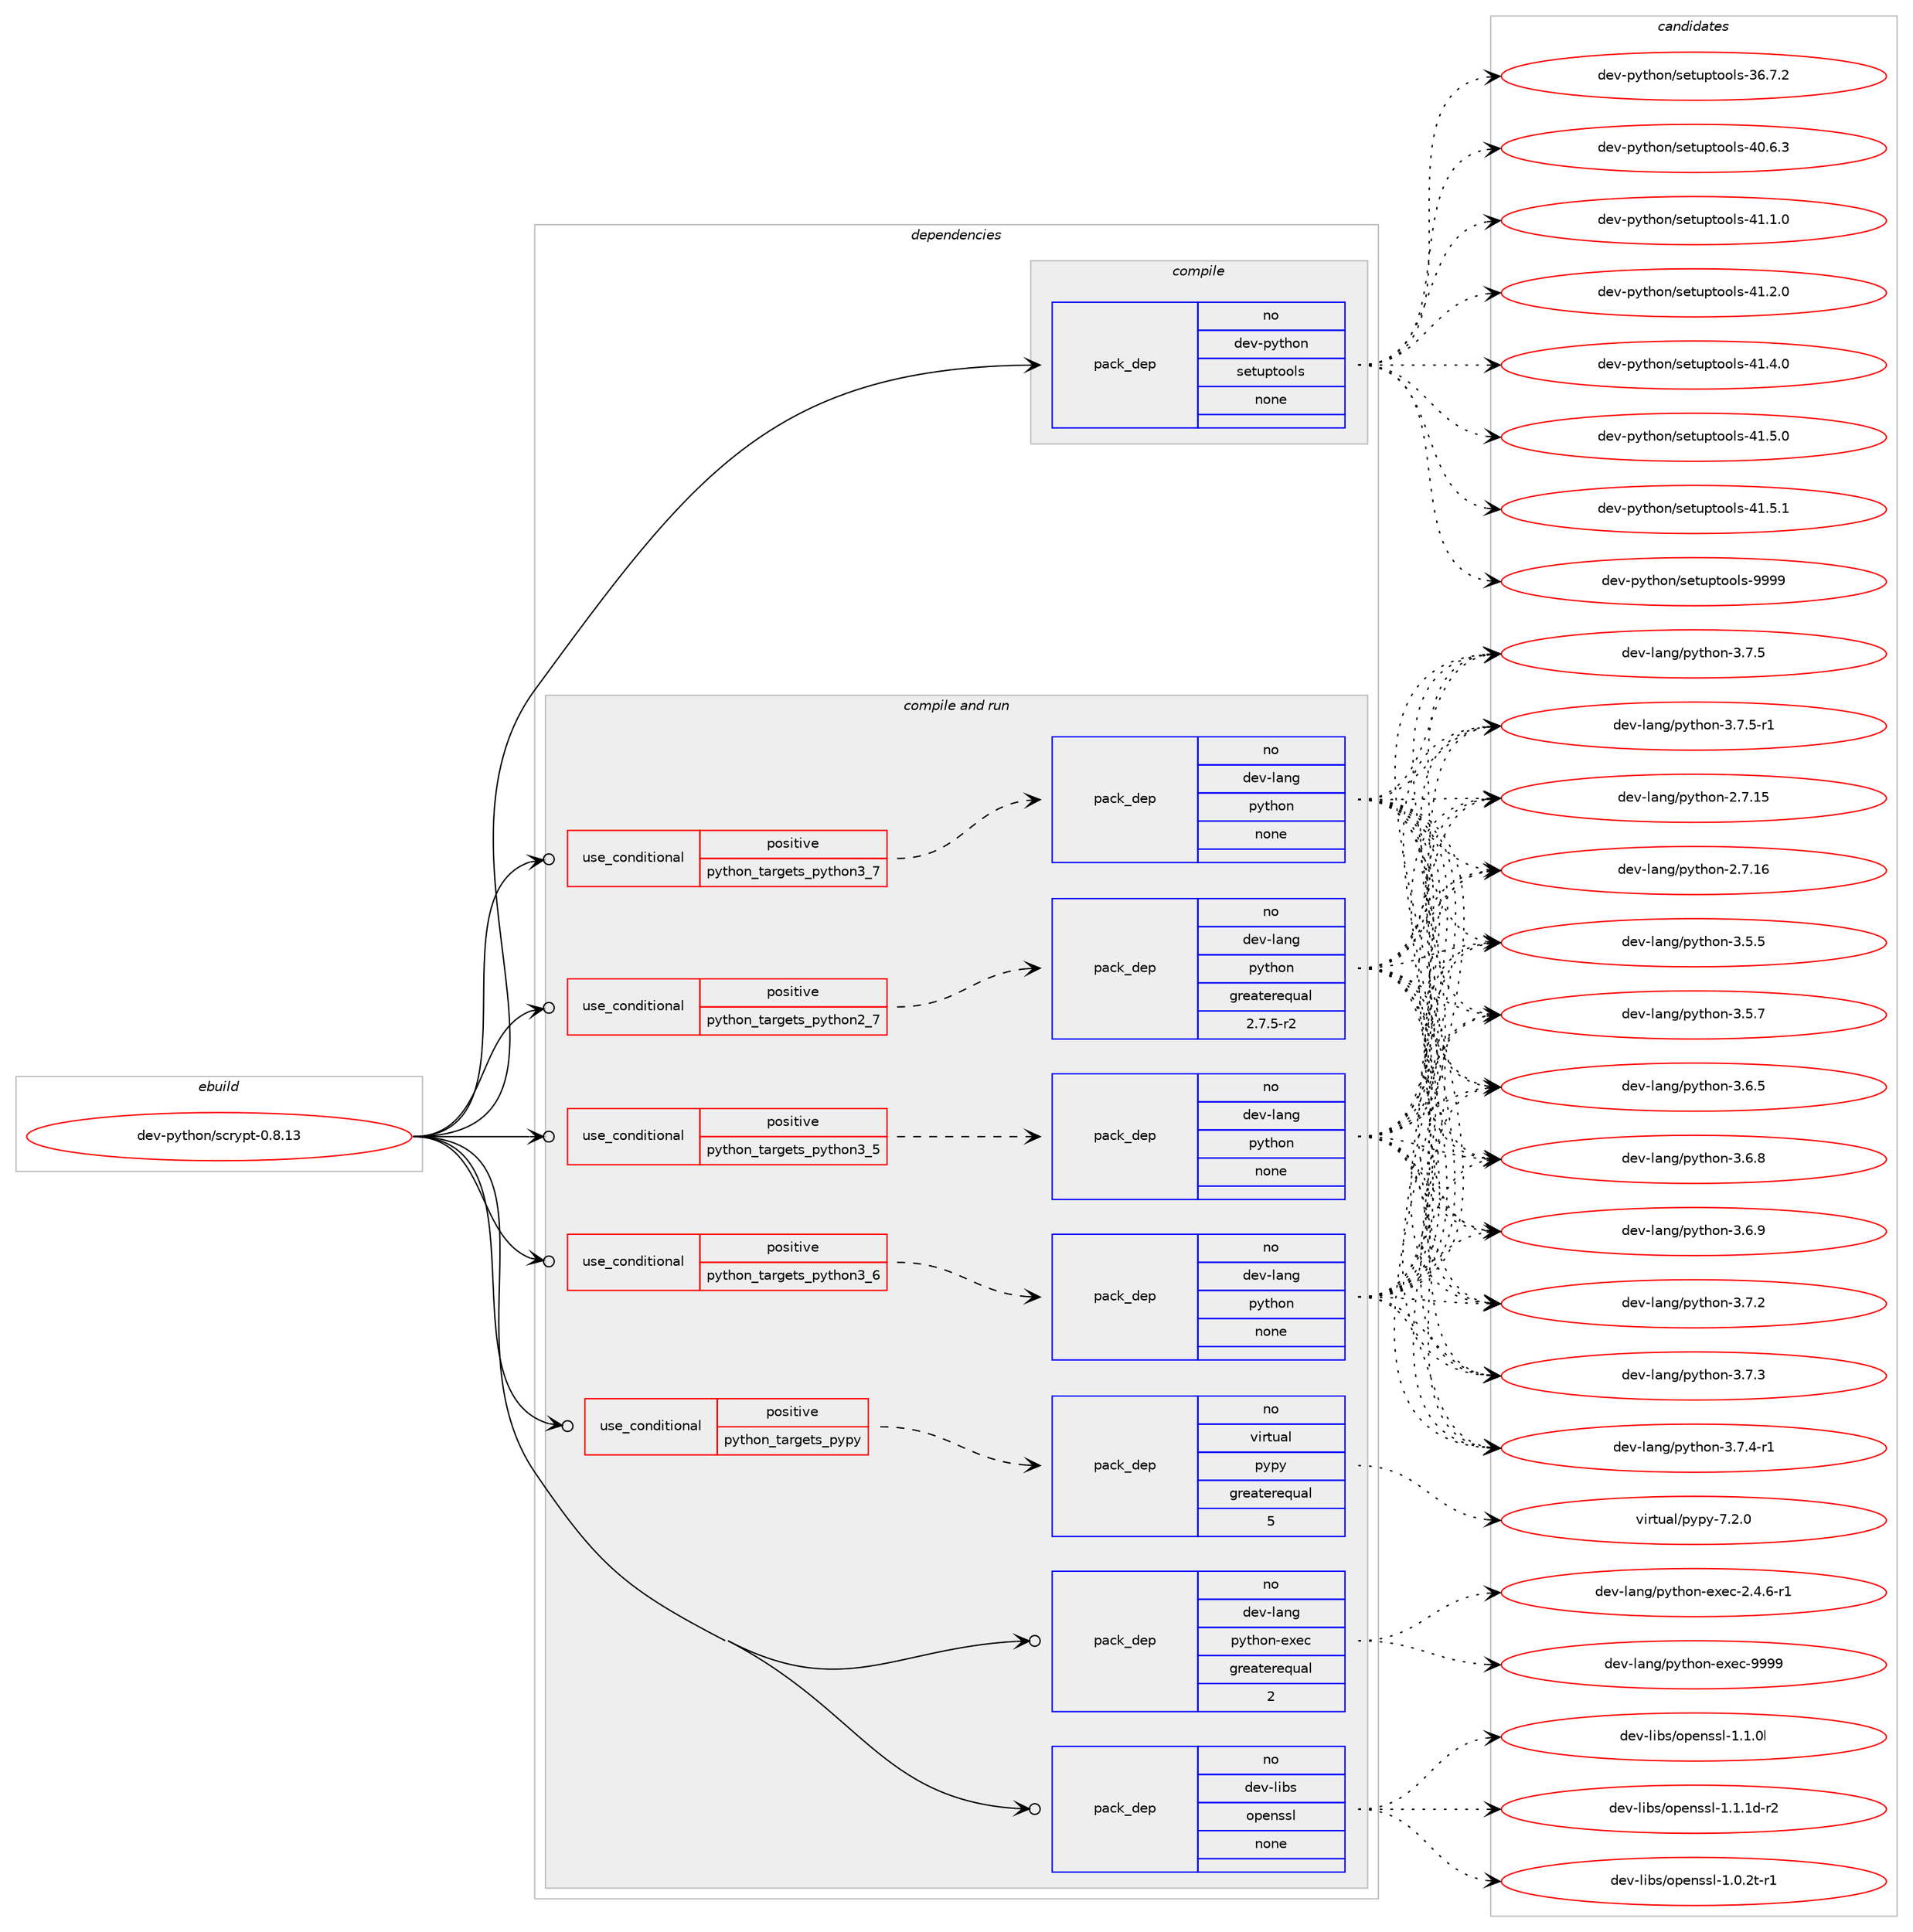 digraph prolog {

# *************
# Graph options
# *************

newrank=true;
concentrate=true;
compound=true;
graph [rankdir=LR,fontname=Helvetica,fontsize=10,ranksep=1.5];#, ranksep=2.5, nodesep=0.2];
edge  [arrowhead=vee];
node  [fontname=Helvetica,fontsize=10];

# **********
# The ebuild
# **********

subgraph cluster_leftcol {
color=gray;
rank=same;
label=<<i>ebuild</i>>;
id [label="dev-python/scrypt-0.8.13", color=red, width=4, href="../dev-python/scrypt-0.8.13.svg"];
}

# ****************
# The dependencies
# ****************

subgraph cluster_midcol {
color=gray;
label=<<i>dependencies</i>>;
subgraph cluster_compile {
fillcolor="#eeeeee";
style=filled;
label=<<i>compile</i>>;
subgraph pack475494 {
dependency636437 [label=<<TABLE BORDER="0" CELLBORDER="1" CELLSPACING="0" CELLPADDING="4" WIDTH="220"><TR><TD ROWSPAN="6" CELLPADDING="30">pack_dep</TD></TR><TR><TD WIDTH="110">no</TD></TR><TR><TD>dev-python</TD></TR><TR><TD>setuptools</TD></TR><TR><TD>none</TD></TR><TR><TD></TD></TR></TABLE>>, shape=none, color=blue];
}
id:e -> dependency636437:w [weight=20,style="solid",arrowhead="vee"];
}
subgraph cluster_compileandrun {
fillcolor="#eeeeee";
style=filled;
label=<<i>compile and run</i>>;
subgraph cond149062 {
dependency636438 [label=<<TABLE BORDER="0" CELLBORDER="1" CELLSPACING="0" CELLPADDING="4"><TR><TD ROWSPAN="3" CELLPADDING="10">use_conditional</TD></TR><TR><TD>positive</TD></TR><TR><TD>python_targets_pypy</TD></TR></TABLE>>, shape=none, color=red];
subgraph pack475495 {
dependency636439 [label=<<TABLE BORDER="0" CELLBORDER="1" CELLSPACING="0" CELLPADDING="4" WIDTH="220"><TR><TD ROWSPAN="6" CELLPADDING="30">pack_dep</TD></TR><TR><TD WIDTH="110">no</TD></TR><TR><TD>virtual</TD></TR><TR><TD>pypy</TD></TR><TR><TD>greaterequal</TD></TR><TR><TD>5</TD></TR></TABLE>>, shape=none, color=blue];
}
dependency636438:e -> dependency636439:w [weight=20,style="dashed",arrowhead="vee"];
}
id:e -> dependency636438:w [weight=20,style="solid",arrowhead="odotvee"];
subgraph cond149063 {
dependency636440 [label=<<TABLE BORDER="0" CELLBORDER="1" CELLSPACING="0" CELLPADDING="4"><TR><TD ROWSPAN="3" CELLPADDING="10">use_conditional</TD></TR><TR><TD>positive</TD></TR><TR><TD>python_targets_python2_7</TD></TR></TABLE>>, shape=none, color=red];
subgraph pack475496 {
dependency636441 [label=<<TABLE BORDER="0" CELLBORDER="1" CELLSPACING="0" CELLPADDING="4" WIDTH="220"><TR><TD ROWSPAN="6" CELLPADDING="30">pack_dep</TD></TR><TR><TD WIDTH="110">no</TD></TR><TR><TD>dev-lang</TD></TR><TR><TD>python</TD></TR><TR><TD>greaterequal</TD></TR><TR><TD>2.7.5-r2</TD></TR></TABLE>>, shape=none, color=blue];
}
dependency636440:e -> dependency636441:w [weight=20,style="dashed",arrowhead="vee"];
}
id:e -> dependency636440:w [weight=20,style="solid",arrowhead="odotvee"];
subgraph cond149064 {
dependency636442 [label=<<TABLE BORDER="0" CELLBORDER="1" CELLSPACING="0" CELLPADDING="4"><TR><TD ROWSPAN="3" CELLPADDING="10">use_conditional</TD></TR><TR><TD>positive</TD></TR><TR><TD>python_targets_python3_5</TD></TR></TABLE>>, shape=none, color=red];
subgraph pack475497 {
dependency636443 [label=<<TABLE BORDER="0" CELLBORDER="1" CELLSPACING="0" CELLPADDING="4" WIDTH="220"><TR><TD ROWSPAN="6" CELLPADDING="30">pack_dep</TD></TR><TR><TD WIDTH="110">no</TD></TR><TR><TD>dev-lang</TD></TR><TR><TD>python</TD></TR><TR><TD>none</TD></TR><TR><TD></TD></TR></TABLE>>, shape=none, color=blue];
}
dependency636442:e -> dependency636443:w [weight=20,style="dashed",arrowhead="vee"];
}
id:e -> dependency636442:w [weight=20,style="solid",arrowhead="odotvee"];
subgraph cond149065 {
dependency636444 [label=<<TABLE BORDER="0" CELLBORDER="1" CELLSPACING="0" CELLPADDING="4"><TR><TD ROWSPAN="3" CELLPADDING="10">use_conditional</TD></TR><TR><TD>positive</TD></TR><TR><TD>python_targets_python3_6</TD></TR></TABLE>>, shape=none, color=red];
subgraph pack475498 {
dependency636445 [label=<<TABLE BORDER="0" CELLBORDER="1" CELLSPACING="0" CELLPADDING="4" WIDTH="220"><TR><TD ROWSPAN="6" CELLPADDING="30">pack_dep</TD></TR><TR><TD WIDTH="110">no</TD></TR><TR><TD>dev-lang</TD></TR><TR><TD>python</TD></TR><TR><TD>none</TD></TR><TR><TD></TD></TR></TABLE>>, shape=none, color=blue];
}
dependency636444:e -> dependency636445:w [weight=20,style="dashed",arrowhead="vee"];
}
id:e -> dependency636444:w [weight=20,style="solid",arrowhead="odotvee"];
subgraph cond149066 {
dependency636446 [label=<<TABLE BORDER="0" CELLBORDER="1" CELLSPACING="0" CELLPADDING="4"><TR><TD ROWSPAN="3" CELLPADDING="10">use_conditional</TD></TR><TR><TD>positive</TD></TR><TR><TD>python_targets_python3_7</TD></TR></TABLE>>, shape=none, color=red];
subgraph pack475499 {
dependency636447 [label=<<TABLE BORDER="0" CELLBORDER="1" CELLSPACING="0" CELLPADDING="4" WIDTH="220"><TR><TD ROWSPAN="6" CELLPADDING="30">pack_dep</TD></TR><TR><TD WIDTH="110">no</TD></TR><TR><TD>dev-lang</TD></TR><TR><TD>python</TD></TR><TR><TD>none</TD></TR><TR><TD></TD></TR></TABLE>>, shape=none, color=blue];
}
dependency636446:e -> dependency636447:w [weight=20,style="dashed",arrowhead="vee"];
}
id:e -> dependency636446:w [weight=20,style="solid",arrowhead="odotvee"];
subgraph pack475500 {
dependency636448 [label=<<TABLE BORDER="0" CELLBORDER="1" CELLSPACING="0" CELLPADDING="4" WIDTH="220"><TR><TD ROWSPAN="6" CELLPADDING="30">pack_dep</TD></TR><TR><TD WIDTH="110">no</TD></TR><TR><TD>dev-lang</TD></TR><TR><TD>python-exec</TD></TR><TR><TD>greaterequal</TD></TR><TR><TD>2</TD></TR></TABLE>>, shape=none, color=blue];
}
id:e -> dependency636448:w [weight=20,style="solid",arrowhead="odotvee"];
subgraph pack475501 {
dependency636449 [label=<<TABLE BORDER="0" CELLBORDER="1" CELLSPACING="0" CELLPADDING="4" WIDTH="220"><TR><TD ROWSPAN="6" CELLPADDING="30">pack_dep</TD></TR><TR><TD WIDTH="110">no</TD></TR><TR><TD>dev-libs</TD></TR><TR><TD>openssl</TD></TR><TR><TD>none</TD></TR><TR><TD></TD></TR></TABLE>>, shape=none, color=blue];
}
id:e -> dependency636449:w [weight=20,style="solid",arrowhead="odotvee"];
}
subgraph cluster_run {
fillcolor="#eeeeee";
style=filled;
label=<<i>run</i>>;
}
}

# **************
# The candidates
# **************

subgraph cluster_choices {
rank=same;
color=gray;
label=<<i>candidates</i>>;

subgraph choice475494 {
color=black;
nodesep=1;
choice100101118451121211161041111104711510111611711211611111110811545515446554650 [label="dev-python/setuptools-36.7.2", color=red, width=4,href="../dev-python/setuptools-36.7.2.svg"];
choice100101118451121211161041111104711510111611711211611111110811545524846544651 [label="dev-python/setuptools-40.6.3", color=red, width=4,href="../dev-python/setuptools-40.6.3.svg"];
choice100101118451121211161041111104711510111611711211611111110811545524946494648 [label="dev-python/setuptools-41.1.0", color=red, width=4,href="../dev-python/setuptools-41.1.0.svg"];
choice100101118451121211161041111104711510111611711211611111110811545524946504648 [label="dev-python/setuptools-41.2.0", color=red, width=4,href="../dev-python/setuptools-41.2.0.svg"];
choice100101118451121211161041111104711510111611711211611111110811545524946524648 [label="dev-python/setuptools-41.4.0", color=red, width=4,href="../dev-python/setuptools-41.4.0.svg"];
choice100101118451121211161041111104711510111611711211611111110811545524946534648 [label="dev-python/setuptools-41.5.0", color=red, width=4,href="../dev-python/setuptools-41.5.0.svg"];
choice100101118451121211161041111104711510111611711211611111110811545524946534649 [label="dev-python/setuptools-41.5.1", color=red, width=4,href="../dev-python/setuptools-41.5.1.svg"];
choice10010111845112121116104111110471151011161171121161111111081154557575757 [label="dev-python/setuptools-9999", color=red, width=4,href="../dev-python/setuptools-9999.svg"];
dependency636437:e -> choice100101118451121211161041111104711510111611711211611111110811545515446554650:w [style=dotted,weight="100"];
dependency636437:e -> choice100101118451121211161041111104711510111611711211611111110811545524846544651:w [style=dotted,weight="100"];
dependency636437:e -> choice100101118451121211161041111104711510111611711211611111110811545524946494648:w [style=dotted,weight="100"];
dependency636437:e -> choice100101118451121211161041111104711510111611711211611111110811545524946504648:w [style=dotted,weight="100"];
dependency636437:e -> choice100101118451121211161041111104711510111611711211611111110811545524946524648:w [style=dotted,weight="100"];
dependency636437:e -> choice100101118451121211161041111104711510111611711211611111110811545524946534648:w [style=dotted,weight="100"];
dependency636437:e -> choice100101118451121211161041111104711510111611711211611111110811545524946534649:w [style=dotted,weight="100"];
dependency636437:e -> choice10010111845112121116104111110471151011161171121161111111081154557575757:w [style=dotted,weight="100"];
}
subgraph choice475495 {
color=black;
nodesep=1;
choice1181051141161179710847112121112121455546504648 [label="virtual/pypy-7.2.0", color=red, width=4,href="../virtual/pypy-7.2.0.svg"];
dependency636439:e -> choice1181051141161179710847112121112121455546504648:w [style=dotted,weight="100"];
}
subgraph choice475496 {
color=black;
nodesep=1;
choice10010111845108971101034711212111610411111045504655464953 [label="dev-lang/python-2.7.15", color=red, width=4,href="../dev-lang/python-2.7.15.svg"];
choice10010111845108971101034711212111610411111045504655464954 [label="dev-lang/python-2.7.16", color=red, width=4,href="../dev-lang/python-2.7.16.svg"];
choice100101118451089711010347112121116104111110455146534653 [label="dev-lang/python-3.5.5", color=red, width=4,href="../dev-lang/python-3.5.5.svg"];
choice100101118451089711010347112121116104111110455146534655 [label="dev-lang/python-3.5.7", color=red, width=4,href="../dev-lang/python-3.5.7.svg"];
choice100101118451089711010347112121116104111110455146544653 [label="dev-lang/python-3.6.5", color=red, width=4,href="../dev-lang/python-3.6.5.svg"];
choice100101118451089711010347112121116104111110455146544656 [label="dev-lang/python-3.6.8", color=red, width=4,href="../dev-lang/python-3.6.8.svg"];
choice100101118451089711010347112121116104111110455146544657 [label="dev-lang/python-3.6.9", color=red, width=4,href="../dev-lang/python-3.6.9.svg"];
choice100101118451089711010347112121116104111110455146554650 [label="dev-lang/python-3.7.2", color=red, width=4,href="../dev-lang/python-3.7.2.svg"];
choice100101118451089711010347112121116104111110455146554651 [label="dev-lang/python-3.7.3", color=red, width=4,href="../dev-lang/python-3.7.3.svg"];
choice1001011184510897110103471121211161041111104551465546524511449 [label="dev-lang/python-3.7.4-r1", color=red, width=4,href="../dev-lang/python-3.7.4-r1.svg"];
choice100101118451089711010347112121116104111110455146554653 [label="dev-lang/python-3.7.5", color=red, width=4,href="../dev-lang/python-3.7.5.svg"];
choice1001011184510897110103471121211161041111104551465546534511449 [label="dev-lang/python-3.7.5-r1", color=red, width=4,href="../dev-lang/python-3.7.5-r1.svg"];
dependency636441:e -> choice10010111845108971101034711212111610411111045504655464953:w [style=dotted,weight="100"];
dependency636441:e -> choice10010111845108971101034711212111610411111045504655464954:w [style=dotted,weight="100"];
dependency636441:e -> choice100101118451089711010347112121116104111110455146534653:w [style=dotted,weight="100"];
dependency636441:e -> choice100101118451089711010347112121116104111110455146534655:w [style=dotted,weight="100"];
dependency636441:e -> choice100101118451089711010347112121116104111110455146544653:w [style=dotted,weight="100"];
dependency636441:e -> choice100101118451089711010347112121116104111110455146544656:w [style=dotted,weight="100"];
dependency636441:e -> choice100101118451089711010347112121116104111110455146544657:w [style=dotted,weight="100"];
dependency636441:e -> choice100101118451089711010347112121116104111110455146554650:w [style=dotted,weight="100"];
dependency636441:e -> choice100101118451089711010347112121116104111110455146554651:w [style=dotted,weight="100"];
dependency636441:e -> choice1001011184510897110103471121211161041111104551465546524511449:w [style=dotted,weight="100"];
dependency636441:e -> choice100101118451089711010347112121116104111110455146554653:w [style=dotted,weight="100"];
dependency636441:e -> choice1001011184510897110103471121211161041111104551465546534511449:w [style=dotted,weight="100"];
}
subgraph choice475497 {
color=black;
nodesep=1;
choice10010111845108971101034711212111610411111045504655464953 [label="dev-lang/python-2.7.15", color=red, width=4,href="../dev-lang/python-2.7.15.svg"];
choice10010111845108971101034711212111610411111045504655464954 [label="dev-lang/python-2.7.16", color=red, width=4,href="../dev-lang/python-2.7.16.svg"];
choice100101118451089711010347112121116104111110455146534653 [label="dev-lang/python-3.5.5", color=red, width=4,href="../dev-lang/python-3.5.5.svg"];
choice100101118451089711010347112121116104111110455146534655 [label="dev-lang/python-3.5.7", color=red, width=4,href="../dev-lang/python-3.5.7.svg"];
choice100101118451089711010347112121116104111110455146544653 [label="dev-lang/python-3.6.5", color=red, width=4,href="../dev-lang/python-3.6.5.svg"];
choice100101118451089711010347112121116104111110455146544656 [label="dev-lang/python-3.6.8", color=red, width=4,href="../dev-lang/python-3.6.8.svg"];
choice100101118451089711010347112121116104111110455146544657 [label="dev-lang/python-3.6.9", color=red, width=4,href="../dev-lang/python-3.6.9.svg"];
choice100101118451089711010347112121116104111110455146554650 [label="dev-lang/python-3.7.2", color=red, width=4,href="../dev-lang/python-3.7.2.svg"];
choice100101118451089711010347112121116104111110455146554651 [label="dev-lang/python-3.7.3", color=red, width=4,href="../dev-lang/python-3.7.3.svg"];
choice1001011184510897110103471121211161041111104551465546524511449 [label="dev-lang/python-3.7.4-r1", color=red, width=4,href="../dev-lang/python-3.7.4-r1.svg"];
choice100101118451089711010347112121116104111110455146554653 [label="dev-lang/python-3.7.5", color=red, width=4,href="../dev-lang/python-3.7.5.svg"];
choice1001011184510897110103471121211161041111104551465546534511449 [label="dev-lang/python-3.7.5-r1", color=red, width=4,href="../dev-lang/python-3.7.5-r1.svg"];
dependency636443:e -> choice10010111845108971101034711212111610411111045504655464953:w [style=dotted,weight="100"];
dependency636443:e -> choice10010111845108971101034711212111610411111045504655464954:w [style=dotted,weight="100"];
dependency636443:e -> choice100101118451089711010347112121116104111110455146534653:w [style=dotted,weight="100"];
dependency636443:e -> choice100101118451089711010347112121116104111110455146534655:w [style=dotted,weight="100"];
dependency636443:e -> choice100101118451089711010347112121116104111110455146544653:w [style=dotted,weight="100"];
dependency636443:e -> choice100101118451089711010347112121116104111110455146544656:w [style=dotted,weight="100"];
dependency636443:e -> choice100101118451089711010347112121116104111110455146544657:w [style=dotted,weight="100"];
dependency636443:e -> choice100101118451089711010347112121116104111110455146554650:w [style=dotted,weight="100"];
dependency636443:e -> choice100101118451089711010347112121116104111110455146554651:w [style=dotted,weight="100"];
dependency636443:e -> choice1001011184510897110103471121211161041111104551465546524511449:w [style=dotted,weight="100"];
dependency636443:e -> choice100101118451089711010347112121116104111110455146554653:w [style=dotted,weight="100"];
dependency636443:e -> choice1001011184510897110103471121211161041111104551465546534511449:w [style=dotted,weight="100"];
}
subgraph choice475498 {
color=black;
nodesep=1;
choice10010111845108971101034711212111610411111045504655464953 [label="dev-lang/python-2.7.15", color=red, width=4,href="../dev-lang/python-2.7.15.svg"];
choice10010111845108971101034711212111610411111045504655464954 [label="dev-lang/python-2.7.16", color=red, width=4,href="../dev-lang/python-2.7.16.svg"];
choice100101118451089711010347112121116104111110455146534653 [label="dev-lang/python-3.5.5", color=red, width=4,href="../dev-lang/python-3.5.5.svg"];
choice100101118451089711010347112121116104111110455146534655 [label="dev-lang/python-3.5.7", color=red, width=4,href="../dev-lang/python-3.5.7.svg"];
choice100101118451089711010347112121116104111110455146544653 [label="dev-lang/python-3.6.5", color=red, width=4,href="../dev-lang/python-3.6.5.svg"];
choice100101118451089711010347112121116104111110455146544656 [label="dev-lang/python-3.6.8", color=red, width=4,href="../dev-lang/python-3.6.8.svg"];
choice100101118451089711010347112121116104111110455146544657 [label="dev-lang/python-3.6.9", color=red, width=4,href="../dev-lang/python-3.6.9.svg"];
choice100101118451089711010347112121116104111110455146554650 [label="dev-lang/python-3.7.2", color=red, width=4,href="../dev-lang/python-3.7.2.svg"];
choice100101118451089711010347112121116104111110455146554651 [label="dev-lang/python-3.7.3", color=red, width=4,href="../dev-lang/python-3.7.3.svg"];
choice1001011184510897110103471121211161041111104551465546524511449 [label="dev-lang/python-3.7.4-r1", color=red, width=4,href="../dev-lang/python-3.7.4-r1.svg"];
choice100101118451089711010347112121116104111110455146554653 [label="dev-lang/python-3.7.5", color=red, width=4,href="../dev-lang/python-3.7.5.svg"];
choice1001011184510897110103471121211161041111104551465546534511449 [label="dev-lang/python-3.7.5-r1", color=red, width=4,href="../dev-lang/python-3.7.5-r1.svg"];
dependency636445:e -> choice10010111845108971101034711212111610411111045504655464953:w [style=dotted,weight="100"];
dependency636445:e -> choice10010111845108971101034711212111610411111045504655464954:w [style=dotted,weight="100"];
dependency636445:e -> choice100101118451089711010347112121116104111110455146534653:w [style=dotted,weight="100"];
dependency636445:e -> choice100101118451089711010347112121116104111110455146534655:w [style=dotted,weight="100"];
dependency636445:e -> choice100101118451089711010347112121116104111110455146544653:w [style=dotted,weight="100"];
dependency636445:e -> choice100101118451089711010347112121116104111110455146544656:w [style=dotted,weight="100"];
dependency636445:e -> choice100101118451089711010347112121116104111110455146544657:w [style=dotted,weight="100"];
dependency636445:e -> choice100101118451089711010347112121116104111110455146554650:w [style=dotted,weight="100"];
dependency636445:e -> choice100101118451089711010347112121116104111110455146554651:w [style=dotted,weight="100"];
dependency636445:e -> choice1001011184510897110103471121211161041111104551465546524511449:w [style=dotted,weight="100"];
dependency636445:e -> choice100101118451089711010347112121116104111110455146554653:w [style=dotted,weight="100"];
dependency636445:e -> choice1001011184510897110103471121211161041111104551465546534511449:w [style=dotted,weight="100"];
}
subgraph choice475499 {
color=black;
nodesep=1;
choice10010111845108971101034711212111610411111045504655464953 [label="dev-lang/python-2.7.15", color=red, width=4,href="../dev-lang/python-2.7.15.svg"];
choice10010111845108971101034711212111610411111045504655464954 [label="dev-lang/python-2.7.16", color=red, width=4,href="../dev-lang/python-2.7.16.svg"];
choice100101118451089711010347112121116104111110455146534653 [label="dev-lang/python-3.5.5", color=red, width=4,href="../dev-lang/python-3.5.5.svg"];
choice100101118451089711010347112121116104111110455146534655 [label="dev-lang/python-3.5.7", color=red, width=4,href="../dev-lang/python-3.5.7.svg"];
choice100101118451089711010347112121116104111110455146544653 [label="dev-lang/python-3.6.5", color=red, width=4,href="../dev-lang/python-3.6.5.svg"];
choice100101118451089711010347112121116104111110455146544656 [label="dev-lang/python-3.6.8", color=red, width=4,href="../dev-lang/python-3.6.8.svg"];
choice100101118451089711010347112121116104111110455146544657 [label="dev-lang/python-3.6.9", color=red, width=4,href="../dev-lang/python-3.6.9.svg"];
choice100101118451089711010347112121116104111110455146554650 [label="dev-lang/python-3.7.2", color=red, width=4,href="../dev-lang/python-3.7.2.svg"];
choice100101118451089711010347112121116104111110455146554651 [label="dev-lang/python-3.7.3", color=red, width=4,href="../dev-lang/python-3.7.3.svg"];
choice1001011184510897110103471121211161041111104551465546524511449 [label="dev-lang/python-3.7.4-r1", color=red, width=4,href="../dev-lang/python-3.7.4-r1.svg"];
choice100101118451089711010347112121116104111110455146554653 [label="dev-lang/python-3.7.5", color=red, width=4,href="../dev-lang/python-3.7.5.svg"];
choice1001011184510897110103471121211161041111104551465546534511449 [label="dev-lang/python-3.7.5-r1", color=red, width=4,href="../dev-lang/python-3.7.5-r1.svg"];
dependency636447:e -> choice10010111845108971101034711212111610411111045504655464953:w [style=dotted,weight="100"];
dependency636447:e -> choice10010111845108971101034711212111610411111045504655464954:w [style=dotted,weight="100"];
dependency636447:e -> choice100101118451089711010347112121116104111110455146534653:w [style=dotted,weight="100"];
dependency636447:e -> choice100101118451089711010347112121116104111110455146534655:w [style=dotted,weight="100"];
dependency636447:e -> choice100101118451089711010347112121116104111110455146544653:w [style=dotted,weight="100"];
dependency636447:e -> choice100101118451089711010347112121116104111110455146544656:w [style=dotted,weight="100"];
dependency636447:e -> choice100101118451089711010347112121116104111110455146544657:w [style=dotted,weight="100"];
dependency636447:e -> choice100101118451089711010347112121116104111110455146554650:w [style=dotted,weight="100"];
dependency636447:e -> choice100101118451089711010347112121116104111110455146554651:w [style=dotted,weight="100"];
dependency636447:e -> choice1001011184510897110103471121211161041111104551465546524511449:w [style=dotted,weight="100"];
dependency636447:e -> choice100101118451089711010347112121116104111110455146554653:w [style=dotted,weight="100"];
dependency636447:e -> choice1001011184510897110103471121211161041111104551465546534511449:w [style=dotted,weight="100"];
}
subgraph choice475500 {
color=black;
nodesep=1;
choice10010111845108971101034711212111610411111045101120101994550465246544511449 [label="dev-lang/python-exec-2.4.6-r1", color=red, width=4,href="../dev-lang/python-exec-2.4.6-r1.svg"];
choice10010111845108971101034711212111610411111045101120101994557575757 [label="dev-lang/python-exec-9999", color=red, width=4,href="../dev-lang/python-exec-9999.svg"];
dependency636448:e -> choice10010111845108971101034711212111610411111045101120101994550465246544511449:w [style=dotted,weight="100"];
dependency636448:e -> choice10010111845108971101034711212111610411111045101120101994557575757:w [style=dotted,weight="100"];
}
subgraph choice475501 {
color=black;
nodesep=1;
choice1001011184510810598115471111121011101151151084549464846501164511449 [label="dev-libs/openssl-1.0.2t-r1", color=red, width=4,href="../dev-libs/openssl-1.0.2t-r1.svg"];
choice100101118451081059811547111112101110115115108454946494648108 [label="dev-libs/openssl-1.1.0l", color=red, width=4,href="../dev-libs/openssl-1.1.0l.svg"];
choice1001011184510810598115471111121011101151151084549464946491004511450 [label="dev-libs/openssl-1.1.1d-r2", color=red, width=4,href="../dev-libs/openssl-1.1.1d-r2.svg"];
dependency636449:e -> choice1001011184510810598115471111121011101151151084549464846501164511449:w [style=dotted,weight="100"];
dependency636449:e -> choice100101118451081059811547111112101110115115108454946494648108:w [style=dotted,weight="100"];
dependency636449:e -> choice1001011184510810598115471111121011101151151084549464946491004511450:w [style=dotted,weight="100"];
}
}

}
